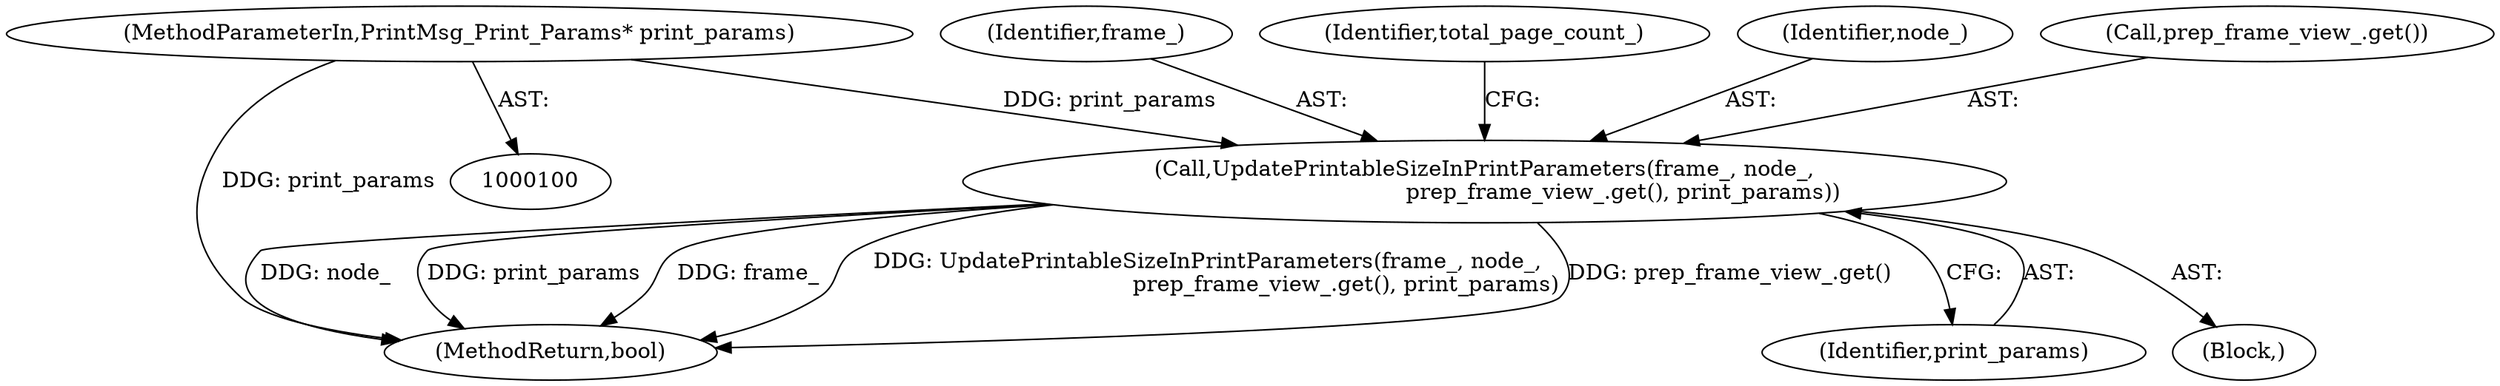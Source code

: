 digraph "0_Chrome_f1a142d29ad1dfaecd3b609051b476440289ec72@pointer" {
"1000101" [label="(MethodParameterIn,PrintMsg_Print_Params* print_params)"];
"1000128" [label="(Call,UpdatePrintableSizeInPrintParameters(frame_, node_,\n                                        prep_frame_view_.get(), print_params))"];
"1000129" [label="(Identifier,frame_)"];
"1000134" [label="(Identifier,total_page_count_)"];
"1000101" [label="(MethodParameterIn,PrintMsg_Print_Params* print_params)"];
"1000130" [label="(Identifier,node_)"];
"1000128" [label="(Call,UpdatePrintableSizeInPrintParameters(frame_, node_,\n                                        prep_frame_view_.get(), print_params))"];
"1000103" [label="(Block,)"];
"1000225" [label="(MethodReturn,bool)"];
"1000132" [label="(Identifier,print_params)"];
"1000131" [label="(Call,prep_frame_view_.get())"];
"1000101" -> "1000100"  [label="AST: "];
"1000101" -> "1000225"  [label="DDG: print_params"];
"1000101" -> "1000128"  [label="DDG: print_params"];
"1000128" -> "1000103"  [label="AST: "];
"1000128" -> "1000132"  [label="CFG: "];
"1000129" -> "1000128"  [label="AST: "];
"1000130" -> "1000128"  [label="AST: "];
"1000131" -> "1000128"  [label="AST: "];
"1000132" -> "1000128"  [label="AST: "];
"1000134" -> "1000128"  [label="CFG: "];
"1000128" -> "1000225"  [label="DDG: node_"];
"1000128" -> "1000225"  [label="DDG: print_params"];
"1000128" -> "1000225"  [label="DDG: frame_"];
"1000128" -> "1000225"  [label="DDG: UpdatePrintableSizeInPrintParameters(frame_, node_,\n                                        prep_frame_view_.get(), print_params)"];
"1000128" -> "1000225"  [label="DDG: prep_frame_view_.get()"];
}
